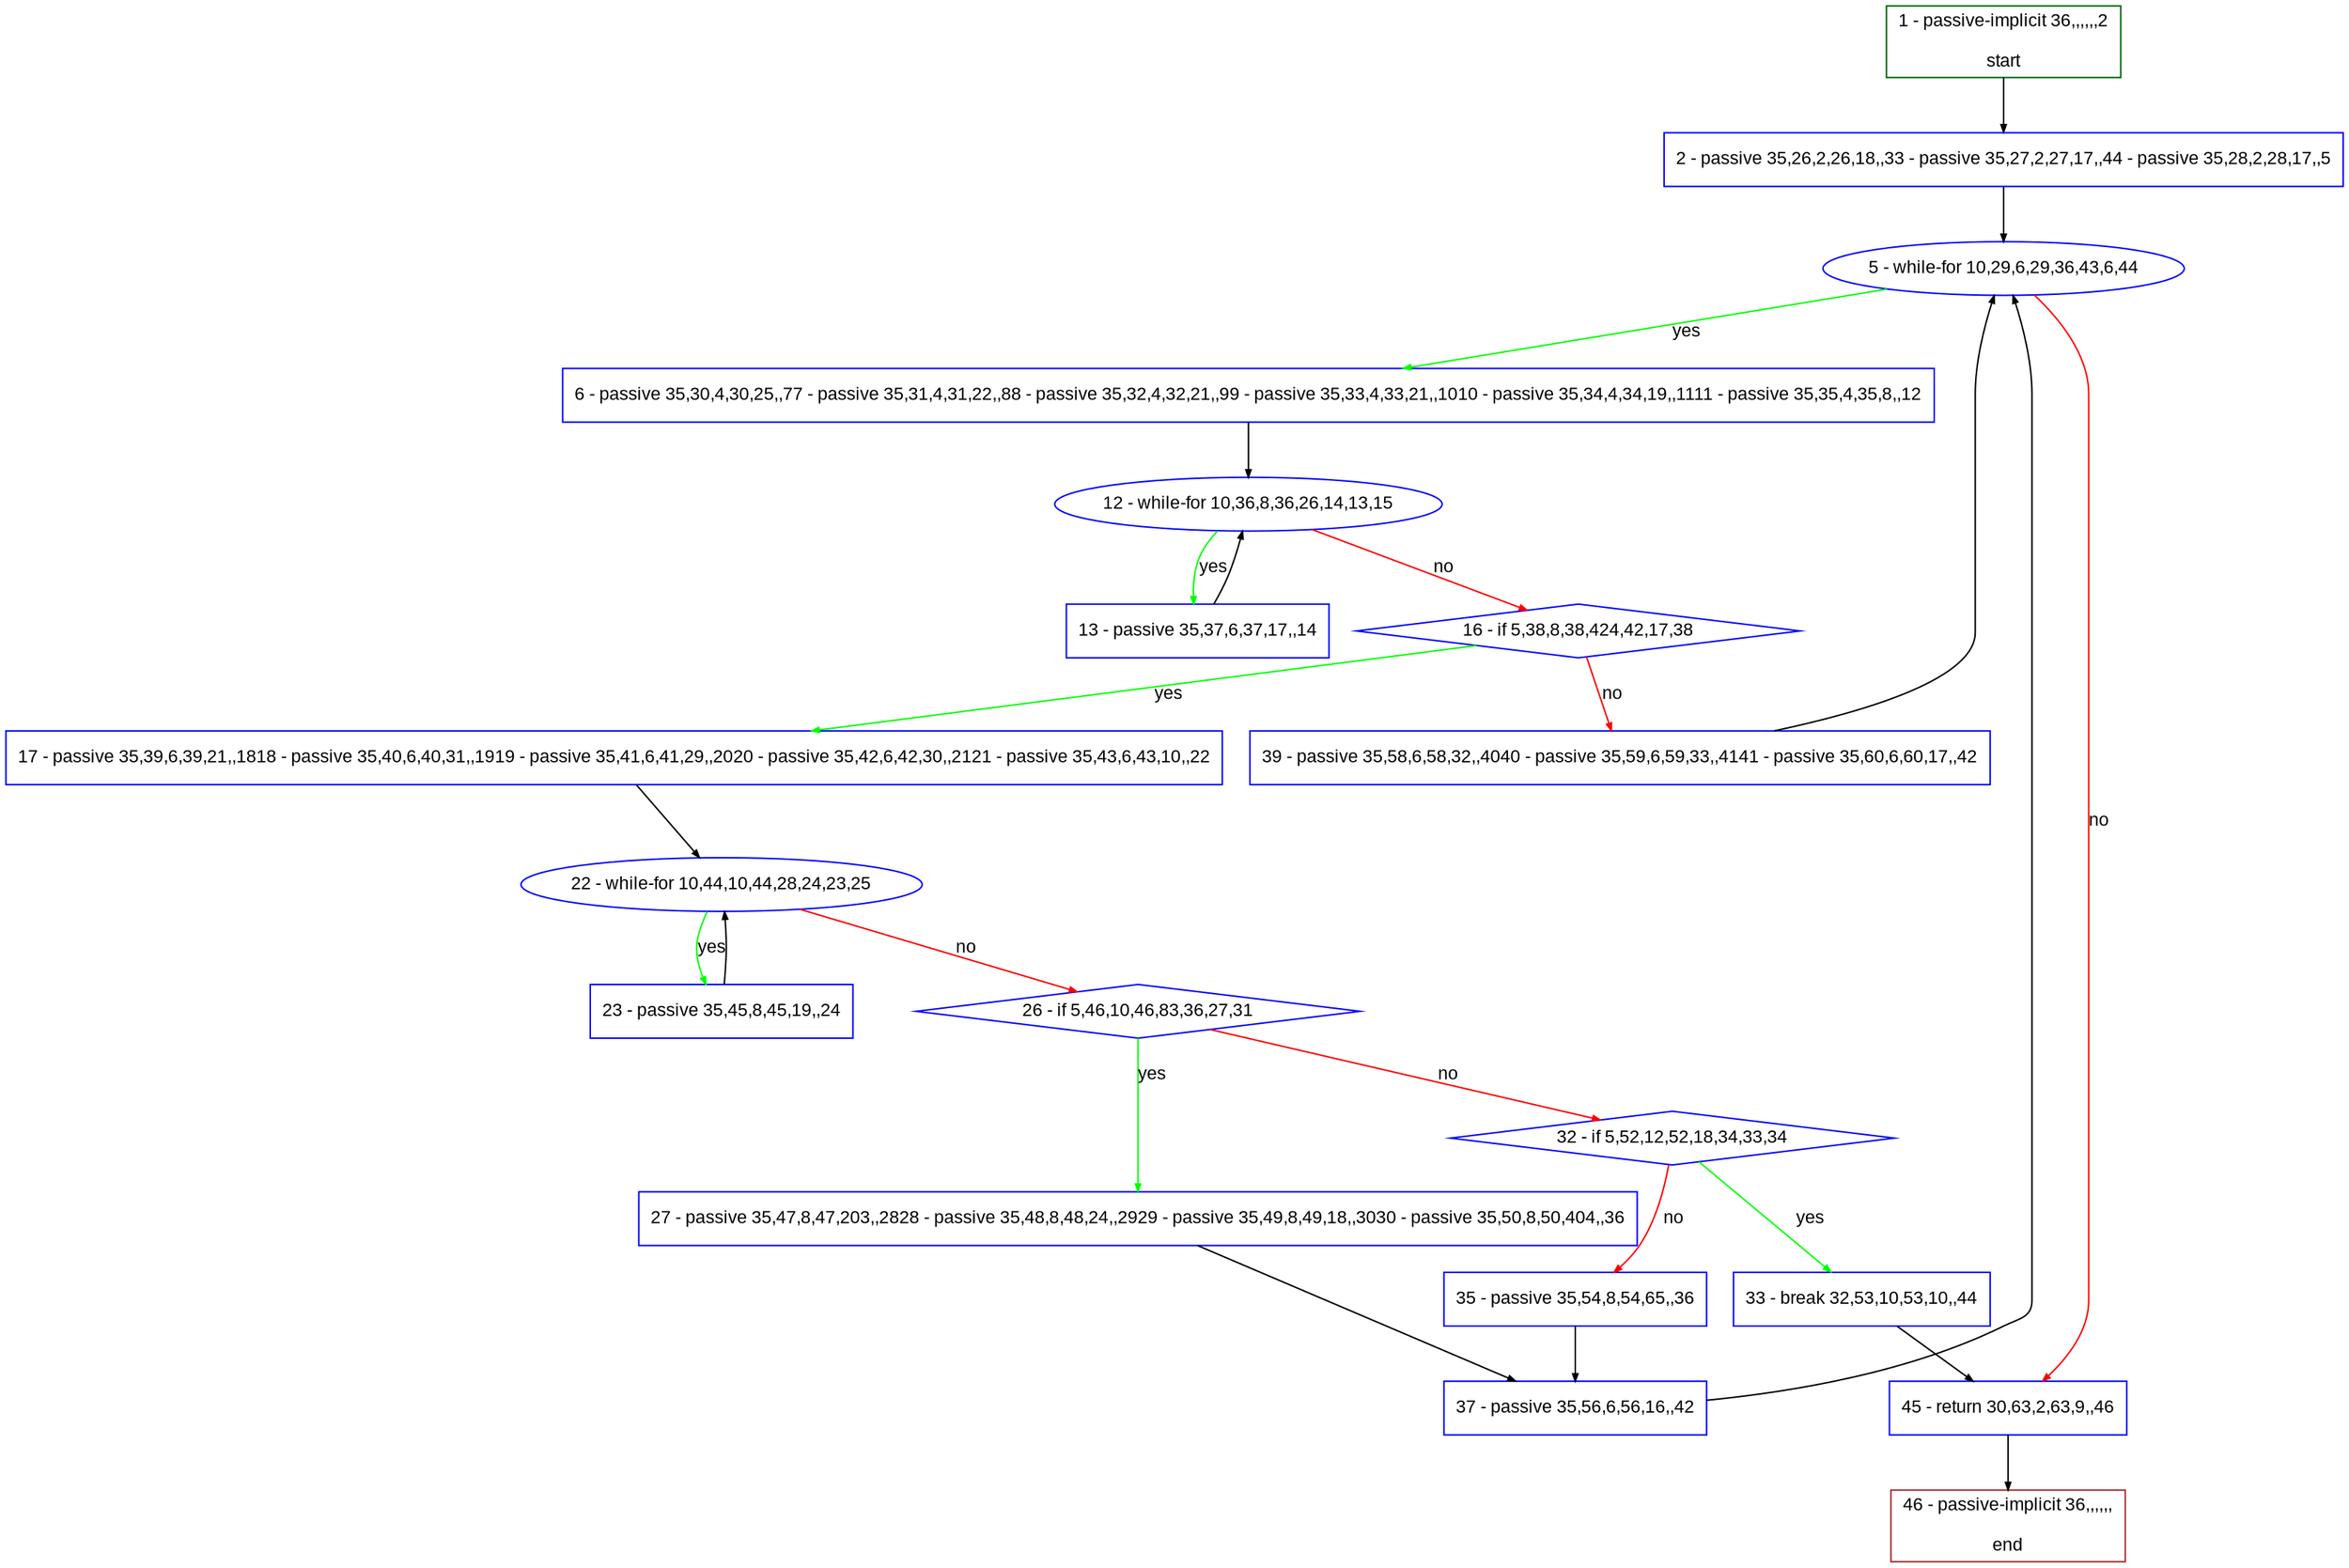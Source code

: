 digraph "" {
  graph [pack="true", label="", fontsize="12", packmode="clust", fontname="Arial", fillcolor="#FFFFCC", bgcolor="white", style="rounded,filled", compound="true"];
  node [node_initialized="no", label="", color="grey", fontsize="12", fillcolor="white", fontname="Arial", style="filled", shape="rectangle", compound="true", fixedsize="false"];
  edge [fontcolor="black", arrowhead="normal", arrowtail="none", arrowsize="0.5", ltail="", label="", color="black", fontsize="12", lhead="", fontname="Arial", dir="forward", compound="true"];
  __N1 [label="2 - passive 35,26,2,26,18,,33 - passive 35,27,2,27,17,,44 - passive 35,28,2,28,17,,5", color="#0000ff", fillcolor="#ffffff", style="filled", shape="box"];
  __N2 [label="1 - passive-implicit 36,,,,,,2\n\nstart", color="#006400", fillcolor="#ffffff", style="filled", shape="box"];
  __N3 [label="5 - while-for 10,29,6,29,36,43,6,44", color="#0000ff", fillcolor="#ffffff", style="filled", shape="oval"];
  __N4 [label="6 - passive 35,30,4,30,25,,77 - passive 35,31,4,31,22,,88 - passive 35,32,4,32,21,,99 - passive 35,33,4,33,21,,1010 - passive 35,34,4,34,19,,1111 - passive 35,35,4,35,8,,12", color="#0000ff", fillcolor="#ffffff", style="filled", shape="box"];
  __N5 [label="45 - return 30,63,2,63,9,,46", color="#0000ff", fillcolor="#ffffff", style="filled", shape="box"];
  __N6 [label="12 - while-for 10,36,8,36,26,14,13,15", color="#0000ff", fillcolor="#ffffff", style="filled", shape="oval"];
  __N7 [label="13 - passive 35,37,6,37,17,,14", color="#0000ff", fillcolor="#ffffff", style="filled", shape="box"];
  __N8 [label="16 - if 5,38,8,38,424,42,17,38", color="#0000ff", fillcolor="#ffffff", style="filled", shape="diamond"];
  __N9 [label="17 - passive 35,39,6,39,21,,1818 - passive 35,40,6,40,31,,1919 - passive 35,41,6,41,29,,2020 - passive 35,42,6,42,30,,2121 - passive 35,43,6,43,10,,22", color="#0000ff", fillcolor="#ffffff", style="filled", shape="box"];
  __N10 [label="39 - passive 35,58,6,58,32,,4040 - passive 35,59,6,59,33,,4141 - passive 35,60,6,60,17,,42", color="#0000ff", fillcolor="#ffffff", style="filled", shape="box"];
  __N11 [label="22 - while-for 10,44,10,44,28,24,23,25", color="#0000ff", fillcolor="#ffffff", style="filled", shape="oval"];
  __N12 [label="23 - passive 35,45,8,45,19,,24", color="#0000ff", fillcolor="#ffffff", style="filled", shape="box"];
  __N13 [label="26 - if 5,46,10,46,83,36,27,31", color="#0000ff", fillcolor="#ffffff", style="filled", shape="diamond"];
  __N14 [label="27 - passive 35,47,8,47,203,,2828 - passive 35,48,8,48,24,,2929 - passive 35,49,8,49,18,,3030 - passive 35,50,8,50,404,,36", color="#0000ff", fillcolor="#ffffff", style="filled", shape="box"];
  __N15 [label="32 - if 5,52,12,52,18,34,33,34", color="#0000ff", fillcolor="#ffffff", style="filled", shape="diamond"];
  __N16 [label="37 - passive 35,56,6,56,16,,42", color="#0000ff", fillcolor="#ffffff", style="filled", shape="box"];
  __N17 [label="33 - break 32,53,10,53,10,,44", color="#0000ff", fillcolor="#ffffff", style="filled", shape="box"];
  __N18 [label="35 - passive 35,54,8,54,65,,36", color="#0000ff", fillcolor="#ffffff", style="filled", shape="box"];
  __N19 [label="46 - passive-implicit 36,,,,,,\n\nend", color="#a52a2a", fillcolor="#ffffff", style="filled", shape="box"];
  __N2 -> __N1 [arrowhead="normal", arrowtail="none", color="#000000", label="", dir="forward"];
  __N1 -> __N3 [arrowhead="normal", arrowtail="none", color="#000000", label="", dir="forward"];
  __N3 -> __N4 [arrowhead="normal", arrowtail="none", color="#00ff00", label="yes", dir="forward"];
  __N3 -> __N5 [arrowhead="normal", arrowtail="none", color="#ff0000", label="no", dir="forward"];
  __N4 -> __N6 [arrowhead="normal", arrowtail="none", color="#000000", label="", dir="forward"];
  __N6 -> __N7 [arrowhead="normal", arrowtail="none", color="#00ff00", label="yes", dir="forward"];
  __N7 -> __N6 [arrowhead="normal", arrowtail="none", color="#000000", label="", dir="forward"];
  __N6 -> __N8 [arrowhead="normal", arrowtail="none", color="#ff0000", label="no", dir="forward"];
  __N8 -> __N9 [arrowhead="normal", arrowtail="none", color="#00ff00", label="yes", dir="forward"];
  __N8 -> __N10 [arrowhead="normal", arrowtail="none", color="#ff0000", label="no", dir="forward"];
  __N9 -> __N11 [arrowhead="normal", arrowtail="none", color="#000000", label="", dir="forward"];
  __N11 -> __N12 [arrowhead="normal", arrowtail="none", color="#00ff00", label="yes", dir="forward"];
  __N12 -> __N11 [arrowhead="normal", arrowtail="none", color="#000000", label="", dir="forward"];
  __N11 -> __N13 [arrowhead="normal", arrowtail="none", color="#ff0000", label="no", dir="forward"];
  __N13 -> __N14 [arrowhead="normal", arrowtail="none", color="#00ff00", label="yes", dir="forward"];
  __N13 -> __N15 [arrowhead="normal", arrowtail="none", color="#ff0000", label="no", dir="forward"];
  __N14 -> __N16 [arrowhead="normal", arrowtail="none", color="#000000", label="", dir="forward"];
  __N15 -> __N17 [arrowhead="normal", arrowtail="none", color="#00ff00", label="yes", dir="forward"];
  __N15 -> __N18 [arrowhead="normal", arrowtail="none", color="#ff0000", label="no", dir="forward"];
  __N17 -> __N5 [arrowhead="normal", arrowtail="none", color="#000000", label="", dir="forward"];
  __N18 -> __N16 [arrowhead="normal", arrowtail="none", color="#000000", label="", dir="forward"];
  __N16 -> __N3 [arrowhead="normal", arrowtail="none", color="#000000", label="", dir="forward"];
  __N10 -> __N3 [arrowhead="normal", arrowtail="none", color="#000000", label="", dir="forward"];
  __N5 -> __N19 [arrowhead="normal", arrowtail="none", color="#000000", label="", dir="forward"];
}

